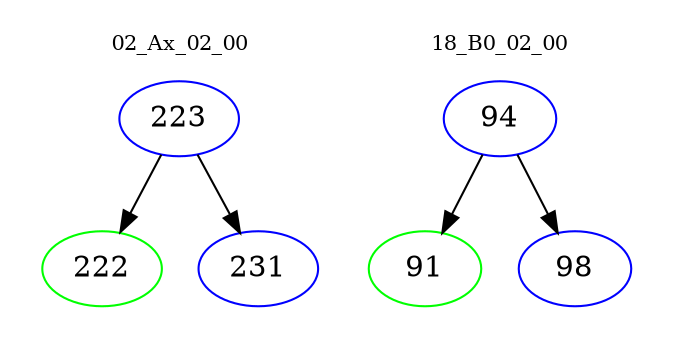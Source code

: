 digraph{
subgraph cluster_0 {
color = white
label = "02_Ax_02_00";
fontsize=10;
T0_223 [label="223", color="blue"]
T0_223 -> T0_222 [color="black"]
T0_222 [label="222", color="green"]
T0_223 -> T0_231 [color="black"]
T0_231 [label="231", color="blue"]
}
subgraph cluster_1 {
color = white
label = "18_B0_02_00";
fontsize=10;
T1_94 [label="94", color="blue"]
T1_94 -> T1_91 [color="black"]
T1_91 [label="91", color="green"]
T1_94 -> T1_98 [color="black"]
T1_98 [label="98", color="blue"]
}
}
